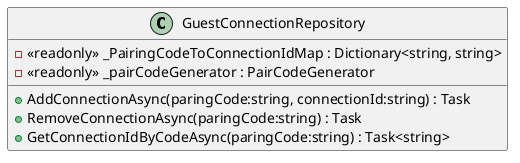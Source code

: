 @startuml
class GuestConnectionRepository {
    - <<readonly>> _PairingCodeToConnectionIdMap : Dictionary<string, string>
    - <<readonly>> _pairCodeGenerator : PairCodeGenerator
    + AddConnectionAsync(paringCode:string, connectionId:string) : Task
    + RemoveConnectionAsync(paringCode:string) : Task
    + GetConnectionIdByCodeAsync(paringCode:string) : Task<string>
}
@enduml
